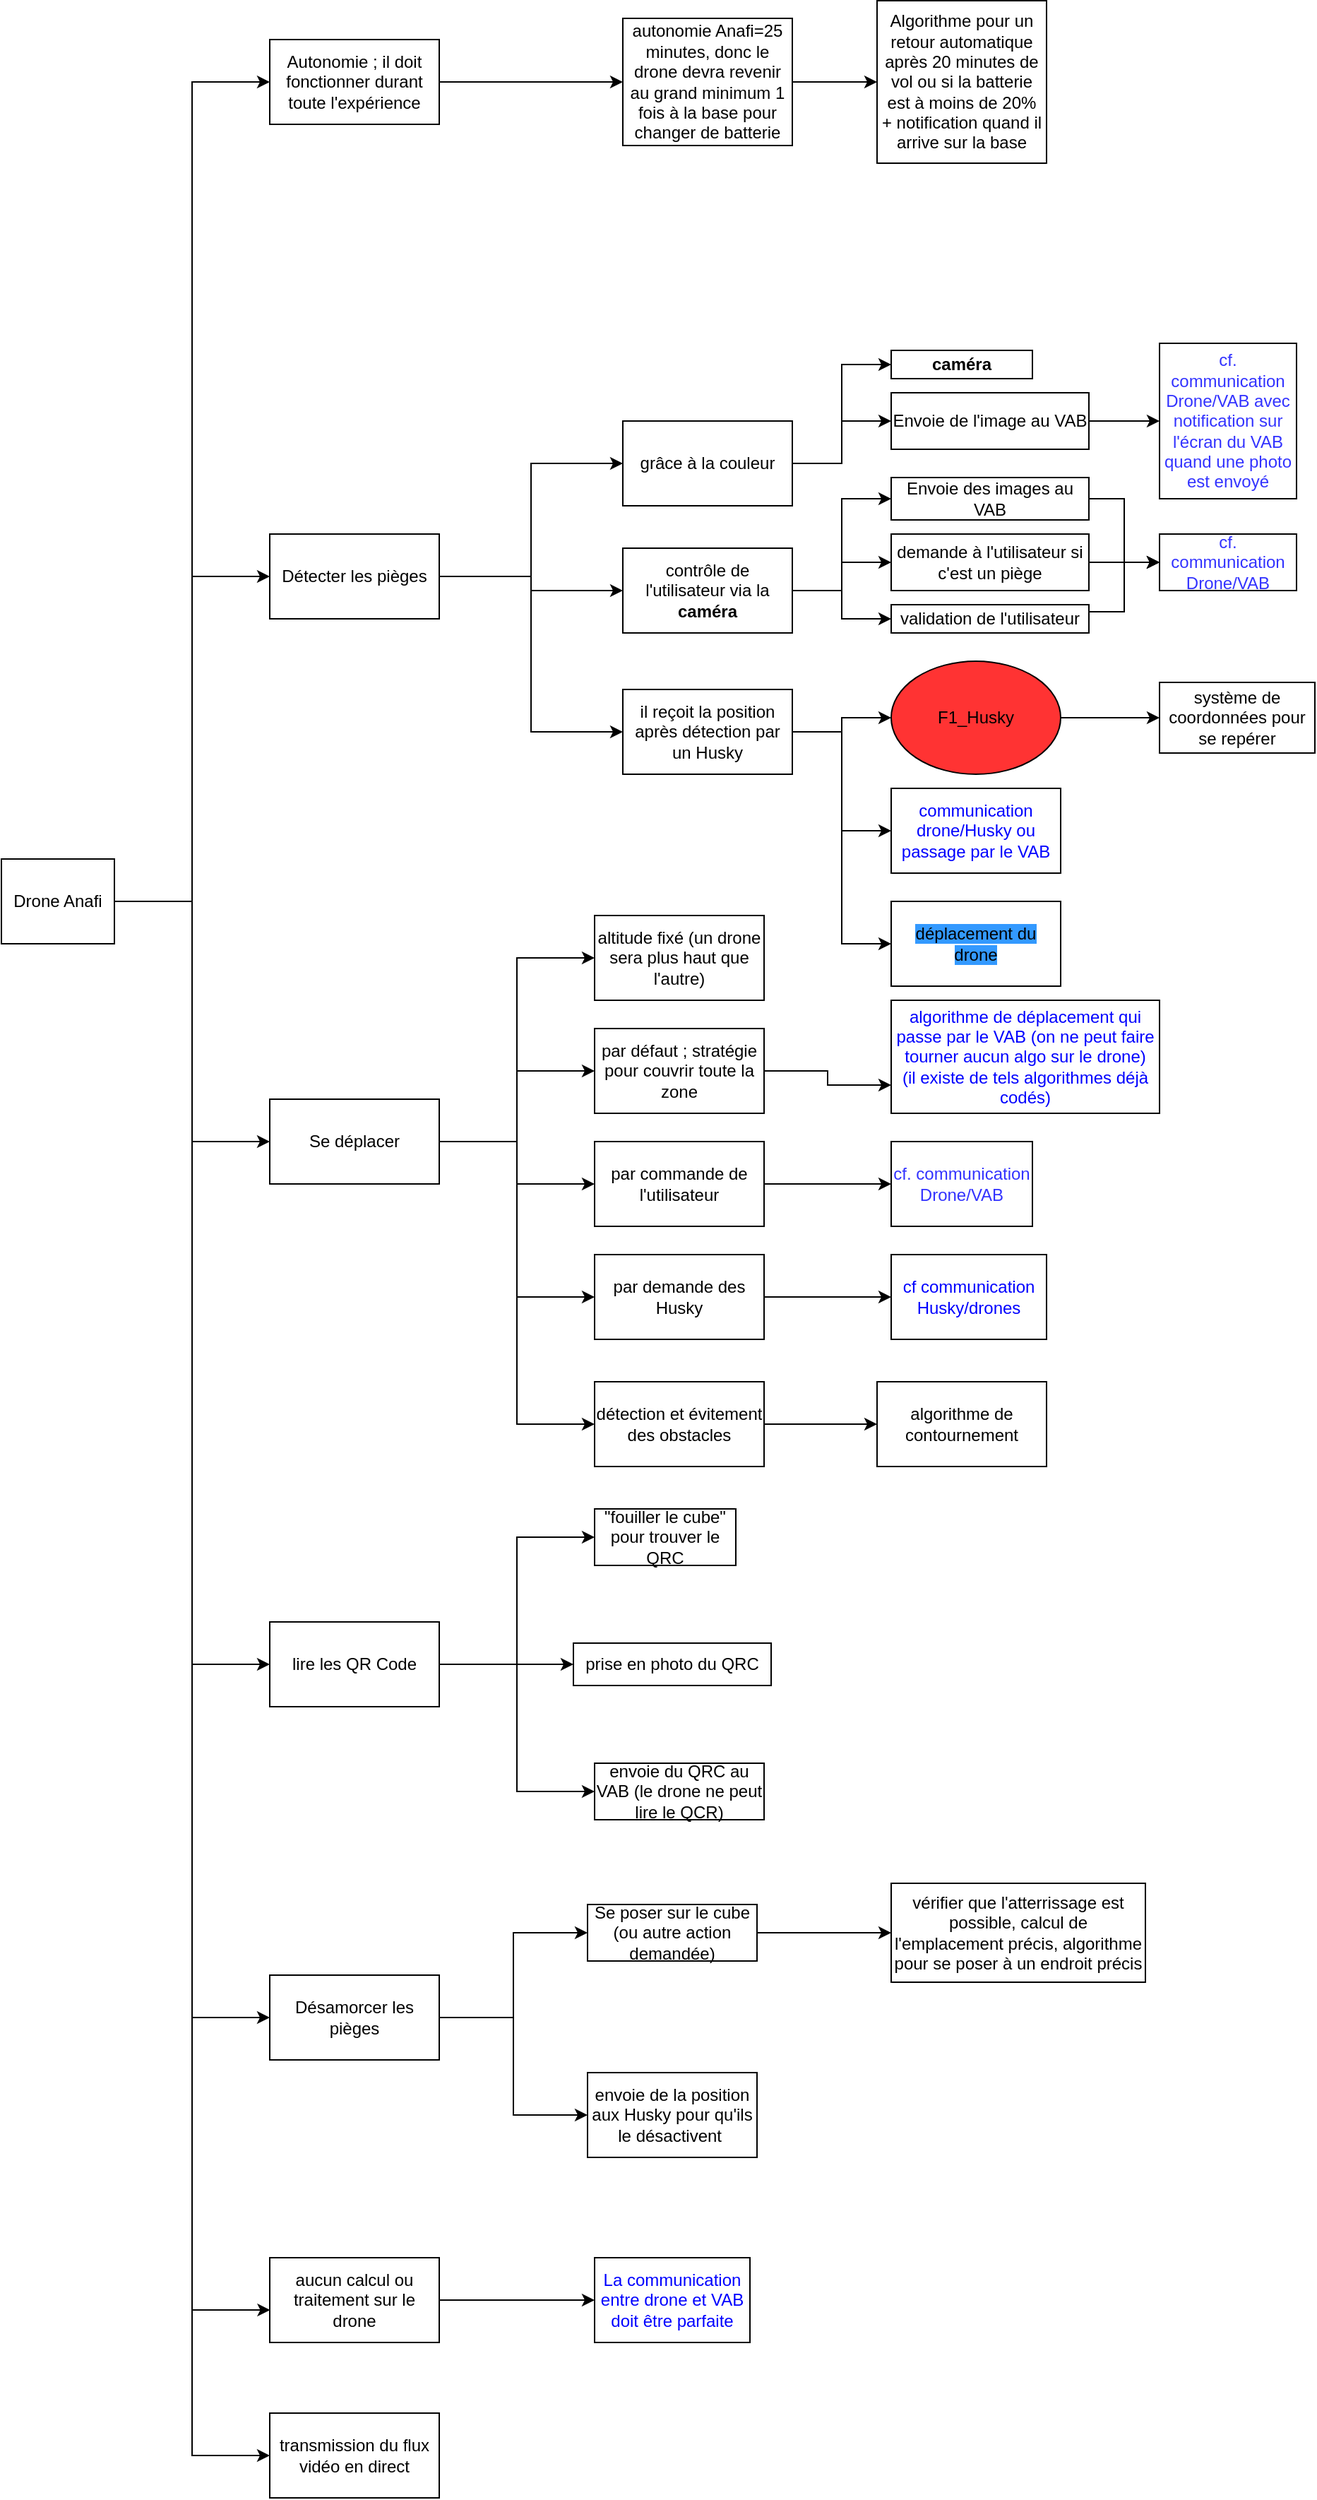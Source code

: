 <mxfile version="16.2.4" type="github"><diagram id="OM3lx3goNTmFPO1qKr1K" name="Page-1"><mxGraphModel dx="1695" dy="1559" grid="1" gridSize="10" guides="1" tooltips="1" connect="1" arrows="1" fold="1" page="1" pageScale="1" pageWidth="827" pageHeight="1169" math="0" shadow="0"><root><mxCell id="0"/><mxCell id="1" parent="0"/><mxCell id="ES-EeXoTM_ZExigbFJbH-40" style="edgeStyle=orthogonalEdgeStyle;rounded=0;orthogonalLoop=1;jettySize=auto;html=1;exitX=1;exitY=0.5;exitDx=0;exitDy=0;entryX=0;entryY=0.5;entryDx=0;entryDy=0;" parent="1" source="ES-EeXoTM_ZExigbFJbH-43" target="ES-EeXoTM_ZExigbFJbH-61" edge="1"><mxGeometry relative="1" as="geometry"/></mxCell><mxCell id="ES-EeXoTM_ZExigbFJbH-41" style="edgeStyle=orthogonalEdgeStyle;rounded=0;orthogonalLoop=1;jettySize=auto;html=1;exitX=1;exitY=0.5;exitDx=0;exitDy=0;entryX=0;entryY=0.5;entryDx=0;entryDy=0;" parent="1" source="ES-EeXoTM_ZExigbFJbH-43" target="ES-EeXoTM_ZExigbFJbH-66" edge="1"><mxGeometry relative="1" as="geometry"/></mxCell><mxCell id="ES-EeXoTM_ZExigbFJbH-42" style="edgeStyle=orthogonalEdgeStyle;rounded=0;orthogonalLoop=1;jettySize=auto;html=1;exitX=1;exitY=0.5;exitDx=0;exitDy=0;entryX=0;entryY=0.5;entryDx=0;entryDy=0;" parent="1" source="ES-EeXoTM_ZExigbFJbH-43" target="ES-EeXoTM_ZExigbFJbH-70" edge="1"><mxGeometry relative="1" as="geometry"/></mxCell><mxCell id="ES-EeXoTM_ZExigbFJbH-43" value="Détecter les pièges" style="rounded=0;whiteSpace=wrap;html=1;" parent="1" vertex="1"><mxGeometry x="90" y="80" width="120" height="60" as="geometry"/></mxCell><mxCell id="ES-EeXoTM_ZExigbFJbH-44" style="edgeStyle=orthogonalEdgeStyle;rounded=0;orthogonalLoop=1;jettySize=auto;html=1;exitX=1;exitY=0.5;exitDx=0;exitDy=0;entryX=0;entryY=0.5;entryDx=0;entryDy=0;fontColor=#000000;" parent="1" source="ES-EeXoTM_ZExigbFJbH-47" target="ES-EeXoTM_ZExigbFJbH-86" edge="1"><mxGeometry relative="1" as="geometry"/></mxCell><mxCell id="ES-EeXoTM_ZExigbFJbH-45" style="edgeStyle=orthogonalEdgeStyle;rounded=0;orthogonalLoop=1;jettySize=auto;html=1;exitX=1;exitY=0.5;exitDx=0;exitDy=0;entryX=0;entryY=0.5;entryDx=0;entryDy=0;fontColor=#000000;" parent="1" source="ES-EeXoTM_ZExigbFJbH-47" target="ES-EeXoTM_ZExigbFJbH-88" edge="1"><mxGeometry relative="1" as="geometry"/></mxCell><mxCell id="ES-EeXoTM_ZExigbFJbH-46" style="edgeStyle=orthogonalEdgeStyle;rounded=0;orthogonalLoop=1;jettySize=auto;html=1;exitX=1;exitY=0.5;exitDx=0;exitDy=0;entryX=0;entryY=0.5;entryDx=0;entryDy=0;fontColor=#000000;" parent="1" source="ES-EeXoTM_ZExigbFJbH-47" target="ES-EeXoTM_ZExigbFJbH-90" edge="1"><mxGeometry relative="1" as="geometry"/></mxCell><mxCell id="ES-EeXoTM_ZExigbFJbH-124" style="edgeStyle=orthogonalEdgeStyle;rounded=0;orthogonalLoop=1;jettySize=auto;html=1;exitX=1;exitY=0.5;exitDx=0;exitDy=0;entryX=0;entryY=0.5;entryDx=0;entryDy=0;" parent="1" source="ES-EeXoTM_ZExigbFJbH-47" target="ES-EeXoTM_ZExigbFJbH-123" edge="1"><mxGeometry relative="1" as="geometry"/></mxCell><mxCell id="ES-EeXoTM_ZExigbFJbH-127" style="edgeStyle=orthogonalEdgeStyle;rounded=0;orthogonalLoop=1;jettySize=auto;html=1;exitX=1;exitY=0.5;exitDx=0;exitDy=0;entryX=0;entryY=0.5;entryDx=0;entryDy=0;" parent="1" source="ES-EeXoTM_ZExigbFJbH-47" target="ES-EeXoTM_ZExigbFJbH-126" edge="1"><mxGeometry relative="1" as="geometry"/></mxCell><mxCell id="ES-EeXoTM_ZExigbFJbH-47" value="Se déplacer" style="rounded=0;whiteSpace=wrap;html=1;" parent="1" vertex="1"><mxGeometry x="90" y="480" width="120" height="60" as="geometry"/></mxCell><mxCell id="ES-EeXoTM_ZExigbFJbH-48" style="edgeStyle=orthogonalEdgeStyle;rounded=0;orthogonalLoop=1;jettySize=auto;html=1;exitX=1;exitY=0.5;exitDx=0;exitDy=0;entryX=0;entryY=0.5;entryDx=0;entryDy=0;fontColor=#000000;" parent="1" source="ES-EeXoTM_ZExigbFJbH-50" target="ES-EeXoTM_ZExigbFJbH-103" edge="1"><mxGeometry relative="1" as="geometry"/></mxCell><mxCell id="ES-EeXoTM_ZExigbFJbH-49" style="edgeStyle=orthogonalEdgeStyle;rounded=0;orthogonalLoop=1;jettySize=auto;html=1;exitX=1;exitY=0.5;exitDx=0;exitDy=0;entryX=0;entryY=0.5;entryDx=0;entryDy=0;fontColor=#000000;" parent="1" source="ES-EeXoTM_ZExigbFJbH-50" target="ES-EeXoTM_ZExigbFJbH-106" edge="1"><mxGeometry relative="1" as="geometry"/></mxCell><mxCell id="ES-EeXoTM_ZExigbFJbH-50" value="Désamorcer les pièges" style="rounded=0;whiteSpace=wrap;html=1;" parent="1" vertex="1"><mxGeometry x="90" y="1100" width="120" height="60" as="geometry"/></mxCell><mxCell id="ES-EeXoTM_ZExigbFJbH-51" style="edgeStyle=orthogonalEdgeStyle;rounded=0;orthogonalLoop=1;jettySize=auto;html=1;exitX=1;exitY=0.5;exitDx=0;exitDy=0;entryX=0;entryY=0.5;entryDx=0;entryDy=0;fontColor=#000000;" parent="1" source="ES-EeXoTM_ZExigbFJbH-52" target="ES-EeXoTM_ZExigbFJbH-110" edge="1"><mxGeometry relative="1" as="geometry"/></mxCell><mxCell id="ES-EeXoTM_ZExigbFJbH-52" value="aucun calcul ou traitement sur le drone" style="rounded=0;whiteSpace=wrap;html=1;" parent="1" vertex="1"><mxGeometry x="90" y="1300" width="120" height="60" as="geometry"/></mxCell><mxCell id="ES-EeXoTM_ZExigbFJbH-53" style="edgeStyle=orthogonalEdgeStyle;rounded=0;orthogonalLoop=1;jettySize=auto;html=1;entryX=0;entryY=0.5;entryDx=0;entryDy=0;" parent="1" source="ES-EeXoTM_ZExigbFJbH-58" target="ES-EeXoTM_ZExigbFJbH-43" edge="1"><mxGeometry relative="1" as="geometry"/></mxCell><mxCell id="ES-EeXoTM_ZExigbFJbH-54" style="edgeStyle=orthogonalEdgeStyle;rounded=0;orthogonalLoop=1;jettySize=auto;html=1;exitX=1;exitY=0.5;exitDx=0;exitDy=0;entryX=0;entryY=0.5;entryDx=0;entryDy=0;" parent="1" source="ES-EeXoTM_ZExigbFJbH-58" target="ES-EeXoTM_ZExigbFJbH-47" edge="1"><mxGeometry relative="1" as="geometry"/></mxCell><mxCell id="ES-EeXoTM_ZExigbFJbH-55" style="edgeStyle=orthogonalEdgeStyle;rounded=0;orthogonalLoop=1;jettySize=auto;html=1;exitX=1;exitY=0.5;exitDx=0;exitDy=0;entryX=0;entryY=0.5;entryDx=0;entryDy=0;" parent="1" source="ES-EeXoTM_ZExigbFJbH-58" target="ES-EeXoTM_ZExigbFJbH-50" edge="1"><mxGeometry relative="1" as="geometry"/></mxCell><mxCell id="ES-EeXoTM_ZExigbFJbH-56" style="edgeStyle=orthogonalEdgeStyle;rounded=0;orthogonalLoop=1;jettySize=auto;html=1;entryX=0.002;entryY=0.617;entryDx=0;entryDy=0;entryPerimeter=0;" parent="1" source="ES-EeXoTM_ZExigbFJbH-58" target="ES-EeXoTM_ZExigbFJbH-52" edge="1"><mxGeometry relative="1" as="geometry"/></mxCell><mxCell id="ES-EeXoTM_ZExigbFJbH-57" style="edgeStyle=orthogonalEdgeStyle;rounded=0;orthogonalLoop=1;jettySize=auto;html=1;exitX=1;exitY=0.5;exitDx=0;exitDy=0;entryX=0;entryY=0.5;entryDx=0;entryDy=0;fontColor=#000000;" parent="1" source="ES-EeXoTM_ZExigbFJbH-58" target="ES-EeXoTM_ZExigbFJbH-98" edge="1"><mxGeometry relative="1" as="geometry"/></mxCell><mxCell id="ES-EeXoTM_ZExigbFJbH-112" style="edgeStyle=orthogonalEdgeStyle;rounded=0;orthogonalLoop=1;jettySize=auto;html=1;exitX=1;exitY=0.5;exitDx=0;exitDy=0;entryX=0;entryY=0.5;entryDx=0;entryDy=0;" parent="1" source="ES-EeXoTM_ZExigbFJbH-58" target="ES-EeXoTM_ZExigbFJbH-111" edge="1"><mxGeometry relative="1" as="geometry"/></mxCell><mxCell id="ES-EeXoTM_ZExigbFJbH-132" style="edgeStyle=orthogonalEdgeStyle;rounded=0;orthogonalLoop=1;jettySize=auto;html=1;exitX=1;exitY=0.5;exitDx=0;exitDy=0;entryX=0;entryY=0.5;entryDx=0;entryDy=0;" parent="1" source="ES-EeXoTM_ZExigbFJbH-58" target="ES-EeXoTM_ZExigbFJbH-131" edge="1"><mxGeometry relative="1" as="geometry"/></mxCell><mxCell id="ES-EeXoTM_ZExigbFJbH-58" value="Drone Anafi" style="rounded=0;whiteSpace=wrap;html=1;" parent="1" vertex="1"><mxGeometry x="-100" y="310" width="80" height="60" as="geometry"/></mxCell><mxCell id="ES-EeXoTM_ZExigbFJbH-59" style="edgeStyle=orthogonalEdgeStyle;rounded=0;orthogonalLoop=1;jettySize=auto;html=1;exitX=1;exitY=0.5;exitDx=0;exitDy=0;entryX=0;entryY=0.5;entryDx=0;entryDy=0;fontColor=#000000;" parent="1" source="ES-EeXoTM_ZExigbFJbH-61" target="ES-EeXoTM_ZExigbFJbH-77" edge="1"><mxGeometry relative="1" as="geometry"/></mxCell><mxCell id="ES-EeXoTM_ZExigbFJbH-60" style="edgeStyle=orthogonalEdgeStyle;rounded=0;orthogonalLoop=1;jettySize=auto;html=1;exitX=1;exitY=0.5;exitDx=0;exitDy=0;entryX=0;entryY=0.5;entryDx=0;entryDy=0;fontColor=#000000;" parent="1" source="ES-EeXoTM_ZExigbFJbH-61" target="ES-EeXoTM_ZExigbFJbH-79" edge="1"><mxGeometry relative="1" as="geometry"/></mxCell><mxCell id="ES-EeXoTM_ZExigbFJbH-61" value="grâce à la couleur" style="rounded=0;whiteSpace=wrap;html=1;" parent="1" vertex="1"><mxGeometry x="340" width="120" height="60" as="geometry"/></mxCell><mxCell id="ES-EeXoTM_ZExigbFJbH-64" style="edgeStyle=orthogonalEdgeStyle;rounded=0;orthogonalLoop=1;jettySize=auto;html=1;exitX=1;exitY=0.5;exitDx=0;exitDy=0;entryX=0;entryY=0.5;entryDx=0;entryDy=0;fontColor=#000000;" parent="1" source="ES-EeXoTM_ZExigbFJbH-66" target="ES-EeXoTM_ZExigbFJbH-74" edge="1"><mxGeometry relative="1" as="geometry"/></mxCell><mxCell id="ES-EeXoTM_ZExigbFJbH-65" style="edgeStyle=orthogonalEdgeStyle;rounded=0;orthogonalLoop=1;jettySize=auto;html=1;exitX=1;exitY=0.5;exitDx=0;exitDy=0;entryX=0;entryY=0.5;entryDx=0;entryDy=0;fontColor=#000000;" parent="1" source="ES-EeXoTM_ZExigbFJbH-66" target="ES-EeXoTM_ZExigbFJbH-75" edge="1"><mxGeometry relative="1" as="geometry"/></mxCell><mxCell id="ES-EeXoTM_ZExigbFJbH-118" style="edgeStyle=orthogonalEdgeStyle;rounded=0;orthogonalLoop=1;jettySize=auto;html=1;entryX=0;entryY=0.5;entryDx=0;entryDy=0;" parent="1" source="ES-EeXoTM_ZExigbFJbH-66" target="ES-EeXoTM_ZExigbFJbH-117" edge="1"><mxGeometry relative="1" as="geometry"/></mxCell><mxCell id="ES-EeXoTM_ZExigbFJbH-66" value="contrôle de l'utilisateur via la &lt;b&gt;caméra&lt;/b&gt;" style="rounded=0;whiteSpace=wrap;html=1;" parent="1" vertex="1"><mxGeometry x="340" y="90" width="120" height="60" as="geometry"/></mxCell><mxCell id="ES-EeXoTM_ZExigbFJbH-67" style="edgeStyle=orthogonalEdgeStyle;rounded=0;orthogonalLoop=1;jettySize=auto;html=1;exitX=1;exitY=0.5;exitDx=0;exitDy=0;entryX=0;entryY=0.5;entryDx=0;entryDy=0;fontColor=#FF3333;" parent="1" source="ES-EeXoTM_ZExigbFJbH-70" target="ES-EeXoTM_ZExigbFJbH-72" edge="1"><mxGeometry relative="1" as="geometry"/></mxCell><mxCell id="ES-EeXoTM_ZExigbFJbH-68" style="edgeStyle=orthogonalEdgeStyle;rounded=0;orthogonalLoop=1;jettySize=auto;html=1;exitX=1;exitY=0.5;exitDx=0;exitDy=0;entryX=0;entryY=0.5;entryDx=0;entryDy=0;fontColor=#0000FF;" parent="1" source="ES-EeXoTM_ZExigbFJbH-70" target="ES-EeXoTM_ZExigbFJbH-81" edge="1"><mxGeometry relative="1" as="geometry"/></mxCell><mxCell id="ES-EeXoTM_ZExigbFJbH-69" style="edgeStyle=orthogonalEdgeStyle;rounded=0;orthogonalLoop=1;jettySize=auto;html=1;exitX=1;exitY=0.5;exitDx=0;exitDy=0;entryX=0;entryY=0.5;entryDx=0;entryDy=0;fontColor=#000000;" parent="1" source="ES-EeXoTM_ZExigbFJbH-70" target="ES-EeXoTM_ZExigbFJbH-82" edge="1"><mxGeometry relative="1" as="geometry"/></mxCell><mxCell id="ES-EeXoTM_ZExigbFJbH-70" value="il reçoit la position après détection par un Husky" style="rounded=0;whiteSpace=wrap;html=1;" parent="1" vertex="1"><mxGeometry x="340" y="190" width="120" height="60" as="geometry"/></mxCell><mxCell id="ES-EeXoTM_ZExigbFJbH-71" style="edgeStyle=orthogonalEdgeStyle;rounded=0;orthogonalLoop=1;jettySize=auto;html=1;exitX=1;exitY=0.5;exitDx=0;exitDy=0;entryX=0;entryY=0.5;entryDx=0;entryDy=0;fontColor=#000000;" parent="1" source="ES-EeXoTM_ZExigbFJbH-72" target="ES-EeXoTM_ZExigbFJbH-83" edge="1"><mxGeometry relative="1" as="geometry"/></mxCell><mxCell id="ES-EeXoTM_ZExigbFJbH-72" value="F1_Husky" style="ellipse;whiteSpace=wrap;html=1;fillColor=#FF3333;" parent="1" vertex="1"><mxGeometry x="530" y="170" width="120" height="80" as="geometry"/></mxCell><mxCell id="ES-EeXoTM_ZExigbFJbH-73" style="edgeStyle=orthogonalEdgeStyle;rounded=0;orthogonalLoop=1;jettySize=auto;html=1;exitX=1;exitY=0.5;exitDx=0;exitDy=0;entryX=0;entryY=0.5;entryDx=0;entryDy=0;fontColor=#3333FF;" parent="1" source="ES-EeXoTM_ZExigbFJbH-74" target="ES-EeXoTM_ZExigbFJbH-76" edge="1"><mxGeometry relative="1" as="geometry"/></mxCell><mxCell id="ES-EeXoTM_ZExigbFJbH-74" value="&lt;font color=&quot;#000000&quot;&gt;demande à l'utilisateur si c'est un piège&lt;/font&gt;" style="rounded=0;whiteSpace=wrap;html=1;fontColor=#FF3333;fillColor=#FFFFFF;" parent="1" vertex="1"><mxGeometry x="530" y="80" width="140" height="40" as="geometry"/></mxCell><mxCell id="ES-EeXoTM_ZExigbFJbH-120" style="edgeStyle=orthogonalEdgeStyle;rounded=0;orthogonalLoop=1;jettySize=auto;html=1;exitX=1;exitY=0.25;exitDx=0;exitDy=0;entryX=0;entryY=0.5;entryDx=0;entryDy=0;" parent="1" source="ES-EeXoTM_ZExigbFJbH-75" target="ES-EeXoTM_ZExigbFJbH-76" edge="1"><mxGeometry relative="1" as="geometry"/></mxCell><mxCell id="ES-EeXoTM_ZExigbFJbH-75" value="validation de l'utilisateur" style="rounded=0;whiteSpace=wrap;html=1;labelBackgroundColor=none;fontColor=#000000;fillColor=#FFFFFF;" parent="1" vertex="1"><mxGeometry x="530" y="130" width="140" height="20" as="geometry"/></mxCell><mxCell id="ES-EeXoTM_ZExigbFJbH-76" value="&lt;font color=&quot;#3333ff&quot;&gt;cf. communication Drone/VAB&lt;/font&gt;" style="rounded=0;whiteSpace=wrap;html=1;labelBackgroundColor=none;fontColor=#000000;fillColor=#FFFFFF;" parent="1" vertex="1"><mxGeometry x="720" y="80" width="97" height="40" as="geometry"/></mxCell><mxCell id="ES-EeXoTM_ZExigbFJbH-77" value="&lt;font color=&quot;#000000&quot;&gt;&lt;b&gt;caméra&lt;/b&gt;&lt;/font&gt;" style="rounded=0;whiteSpace=wrap;html=1;labelBackgroundColor=none;fontColor=#3333FF;fillColor=#FFFFFF;" parent="1" vertex="1"><mxGeometry x="530" y="-50" width="100" height="20" as="geometry"/></mxCell><mxCell id="ES-EeXoTM_ZExigbFJbH-122" style="edgeStyle=orthogonalEdgeStyle;rounded=0;orthogonalLoop=1;jettySize=auto;html=1;exitX=1;exitY=0.5;exitDx=0;exitDy=0;entryX=0;entryY=0.5;entryDx=0;entryDy=0;" parent="1" source="ES-EeXoTM_ZExigbFJbH-79" target="ES-EeXoTM_ZExigbFJbH-121" edge="1"><mxGeometry relative="1" as="geometry"/></mxCell><mxCell id="ES-EeXoTM_ZExigbFJbH-79" value="Envoie de l'image au VAB" style="rounded=0;whiteSpace=wrap;html=1;labelBackgroundColor=none;fontColor=#000000;fillColor=#FFFFFF;" parent="1" vertex="1"><mxGeometry x="530" y="-20" width="140" height="40" as="geometry"/></mxCell><mxCell id="ES-EeXoTM_ZExigbFJbH-81" value="&lt;font color=&quot;#0000ff&quot;&gt;communication drone/Husky ou passage par le VAB&lt;/font&gt;" style="rounded=0;whiteSpace=wrap;html=1;labelBackgroundColor=none;fontColor=#000000;fillColor=#FFFFFF;" parent="1" vertex="1"><mxGeometry x="530" y="260" width="120" height="60" as="geometry"/></mxCell><mxCell id="ES-EeXoTM_ZExigbFJbH-82" value="&lt;font color=&quot;#000000&quot; style=&quot;background-color: rgb(51 , 153 , 255)&quot;&gt;déplacement du drone&lt;/font&gt;" style="rounded=0;whiteSpace=wrap;html=1;labelBackgroundColor=none;fontColor=#0000FF;fillColor=#FFFFFF;" parent="1" vertex="1"><mxGeometry x="530" y="340" width="120" height="60" as="geometry"/></mxCell><mxCell id="ES-EeXoTM_ZExigbFJbH-83" value="système de coordonnées pour se repérer" style="rounded=0;whiteSpace=wrap;html=1;labelBackgroundColor=none;" parent="1" vertex="1"><mxGeometry x="720" y="185" width="110" height="50" as="geometry"/></mxCell><mxCell id="ES-EeXoTM_ZExigbFJbH-84" style="edgeStyle=orthogonalEdgeStyle;rounded=0;orthogonalLoop=1;jettySize=auto;html=1;exitX=1;exitY=0.5;exitDx=0;exitDy=0;entryX=0;entryY=0.75;entryDx=0;entryDy=0;fontColor=#0000FF;" parent="1" source="ES-EeXoTM_ZExigbFJbH-86" target="ES-EeXoTM_ZExigbFJbH-93" edge="1"><mxGeometry relative="1" as="geometry"/></mxCell><mxCell id="ES-EeXoTM_ZExigbFJbH-86" value="par défaut ; stratégie pour couvrir toute la zone" style="rounded=0;whiteSpace=wrap;html=1;labelBackgroundColor=none;fontColor=#000000;strokeColor=#000000;fillColor=default;" parent="1" vertex="1"><mxGeometry x="320" y="430" width="120" height="60" as="geometry"/></mxCell><mxCell id="ES-EeXoTM_ZExigbFJbH-87" style="edgeStyle=orthogonalEdgeStyle;rounded=0;orthogonalLoop=1;jettySize=auto;html=1;exitX=1;exitY=0.5;exitDx=0;exitDy=0;entryX=0;entryY=0.5;entryDx=0;entryDy=0;fontColor=#000000;" parent="1" source="ES-EeXoTM_ZExigbFJbH-88" target="ES-EeXoTM_ZExigbFJbH-92" edge="1"><mxGeometry relative="1" as="geometry"/></mxCell><mxCell id="ES-EeXoTM_ZExigbFJbH-88" value="par commande de l'utilisateur" style="rounded=0;whiteSpace=wrap;html=1;labelBackgroundColor=none;fontColor=#000000;strokeColor=#000000;fillColor=default;" parent="1" vertex="1"><mxGeometry x="320" y="510" width="120" height="60" as="geometry"/></mxCell><mxCell id="ES-EeXoTM_ZExigbFJbH-89" style="edgeStyle=orthogonalEdgeStyle;rounded=0;orthogonalLoop=1;jettySize=auto;html=1;exitX=1;exitY=0.5;exitDx=0;exitDy=0;entryX=0;entryY=0.5;entryDx=0;entryDy=0;fontColor=#000000;" parent="1" source="ES-EeXoTM_ZExigbFJbH-90" target="ES-EeXoTM_ZExigbFJbH-91" edge="1"><mxGeometry relative="1" as="geometry"/></mxCell><mxCell id="ES-EeXoTM_ZExigbFJbH-90" value="par demande des Husky" style="rounded=0;whiteSpace=wrap;html=1;labelBackgroundColor=none;fontColor=#000000;strokeColor=#000000;fillColor=default;" parent="1" vertex="1"><mxGeometry x="320" y="590" width="120" height="60" as="geometry"/></mxCell><mxCell id="ES-EeXoTM_ZExigbFJbH-91" value="&lt;font color=&quot;#0000ff&quot;&gt;cf communication Husky/drones&lt;/font&gt;" style="rounded=0;whiteSpace=wrap;html=1;labelBackgroundColor=none;fontColor=#000000;strokeColor=#000000;fillColor=default;" parent="1" vertex="1"><mxGeometry x="530" y="590" width="110" height="60" as="geometry"/></mxCell><mxCell id="ES-EeXoTM_ZExigbFJbH-92" value="&lt;font color=&quot;#3333ff&quot;&gt;cf. communication Drone/VAB&lt;/font&gt;" style="rounded=0;whiteSpace=wrap;html=1;labelBackgroundColor=none;fontColor=#000000;fillColor=#FFFFFF;" parent="1" vertex="1"><mxGeometry x="530" y="510" width="100" height="60" as="geometry"/></mxCell><mxCell id="ES-EeXoTM_ZExigbFJbH-93" value="algorithme de déplacement qui passe par le VAB (on ne peut faire tourner aucun algo sur le drone)&lt;br&gt;(il existe de tels algorithmes déjà codés)" style="rounded=0;whiteSpace=wrap;html=1;labelBackgroundColor=none;fontColor=#0000FF;strokeColor=#000000;fillColor=default;" parent="1" vertex="1"><mxGeometry x="530" y="410" width="190" height="80" as="geometry"/></mxCell><mxCell id="ES-EeXoTM_ZExigbFJbH-95" style="edgeStyle=orthogonalEdgeStyle;rounded=0;orthogonalLoop=1;jettySize=auto;html=1;exitX=1;exitY=0.5;exitDx=0;exitDy=0;entryX=0;entryY=0.5;entryDx=0;entryDy=0;fontColor=#000000;" parent="1" source="ES-EeXoTM_ZExigbFJbH-98" target="ES-EeXoTM_ZExigbFJbH-99" edge="1"><mxGeometry relative="1" as="geometry"/></mxCell><mxCell id="ES-EeXoTM_ZExigbFJbH-96" style="edgeStyle=orthogonalEdgeStyle;rounded=0;orthogonalLoop=1;jettySize=auto;html=1;exitX=1;exitY=0.5;exitDx=0;exitDy=0;entryX=0;entryY=0.5;entryDx=0;entryDy=0;fontColor=#000000;" parent="1" source="ES-EeXoTM_ZExigbFJbH-98" target="ES-EeXoTM_ZExigbFJbH-100" edge="1"><mxGeometry relative="1" as="geometry"/></mxCell><mxCell id="ES-EeXoTM_ZExigbFJbH-97" style="edgeStyle=orthogonalEdgeStyle;rounded=0;orthogonalLoop=1;jettySize=auto;html=1;exitX=1;exitY=0.5;exitDx=0;exitDy=0;entryX=0;entryY=0.5;entryDx=0;entryDy=0;fontColor=#000000;" parent="1" source="ES-EeXoTM_ZExigbFJbH-98" target="ES-EeXoTM_ZExigbFJbH-108" edge="1"><mxGeometry relative="1" as="geometry"/></mxCell><mxCell id="ES-EeXoTM_ZExigbFJbH-98" value="&lt;font color=&quot;#000000&quot;&gt;lire les QR Code&lt;/font&gt;" style="rounded=0;whiteSpace=wrap;html=1;labelBackgroundColor=none;fontColor=#0000FF;strokeColor=#000000;fillColor=default;" parent="1" vertex="1"><mxGeometry x="90" y="850" width="120" height="60" as="geometry"/></mxCell><mxCell id="ES-EeXoTM_ZExigbFJbH-99" value="&quot;fouiller le cube&quot; pour trouver le QRC" style="rounded=0;whiteSpace=wrap;html=1;labelBackgroundColor=none;fontColor=#000000;strokeColor=#000000;fillColor=default;" parent="1" vertex="1"><mxGeometry x="320" y="770" width="100" height="40" as="geometry"/></mxCell><mxCell id="ES-EeXoTM_ZExigbFJbH-100" value="envoie du QRC au VAB (le drone ne peut lire le QCR)" style="rounded=0;whiteSpace=wrap;html=1;labelBackgroundColor=none;fontColor=#000000;strokeColor=#000000;fillColor=default;" parent="1" vertex="1"><mxGeometry x="320" y="950" width="120" height="40" as="geometry"/></mxCell><mxCell id="ES-EeXoTM_ZExigbFJbH-101" style="edgeStyle=orthogonalEdgeStyle;rounded=0;orthogonalLoop=1;jettySize=auto;html=1;exitX=1;exitY=0.5;exitDx=0;exitDy=0;entryX=0;entryY=0.5;entryDx=0;entryDy=0;fontColor=#000000;" parent="1" source="ES-EeXoTM_ZExigbFJbH-103" target="ES-EeXoTM_ZExigbFJbH-104" edge="1"><mxGeometry relative="1" as="geometry"/></mxCell><mxCell id="ES-EeXoTM_ZExigbFJbH-103" value="Se poser sur le cube (ou autre action demandée)" style="rounded=0;whiteSpace=wrap;html=1;labelBackgroundColor=none;fontColor=#000000;strokeColor=#000000;fillColor=default;" parent="1" vertex="1"><mxGeometry x="315" y="1050" width="120" height="40" as="geometry"/></mxCell><mxCell id="ES-EeXoTM_ZExigbFJbH-104" value="vérifier que l'atterrissage est possible, calcul de l'emplacement précis, algorithme pour se poser à un endroit précis" style="rounded=0;whiteSpace=wrap;html=1;labelBackgroundColor=none;fontColor=#000000;strokeColor=#000000;fillColor=default;" parent="1" vertex="1"><mxGeometry x="530" y="1035" width="180" height="70" as="geometry"/></mxCell><mxCell id="ES-EeXoTM_ZExigbFJbH-106" value="envoie de la position aux Husky pour qu'ils le désactivent&amp;nbsp;" style="rounded=0;whiteSpace=wrap;html=1;labelBackgroundColor=none;fontColor=#000000;strokeColor=#000000;fillColor=default;" parent="1" vertex="1"><mxGeometry x="315" y="1169" width="120" height="60" as="geometry"/></mxCell><mxCell id="ES-EeXoTM_ZExigbFJbH-108" value="prise en photo du QRC" style="rounded=0;whiteSpace=wrap;html=1;labelBackgroundColor=none;fontColor=#000000;strokeColor=#000000;fillColor=default;" parent="1" vertex="1"><mxGeometry x="305" y="865" width="140" height="30" as="geometry"/></mxCell><mxCell id="ES-EeXoTM_ZExigbFJbH-110" value="&lt;font color=&quot;#0000ff&quot;&gt;La communication entre drone et VAB doit être parfaite&lt;/font&gt;" style="rounded=0;whiteSpace=wrap;html=1;labelBackgroundColor=none;fontColor=#000000;strokeColor=#000000;fillColor=default;" parent="1" vertex="1"><mxGeometry x="320" y="1300" width="110" height="60" as="geometry"/></mxCell><mxCell id="ES-EeXoTM_ZExigbFJbH-114" style="edgeStyle=orthogonalEdgeStyle;rounded=0;orthogonalLoop=1;jettySize=auto;html=1;exitX=1;exitY=0.5;exitDx=0;exitDy=0;" parent="1" source="ES-EeXoTM_ZExigbFJbH-111" target="ES-EeXoTM_ZExigbFJbH-113" edge="1"><mxGeometry relative="1" as="geometry"/></mxCell><mxCell id="ES-EeXoTM_ZExigbFJbH-111" value="Autonomie ; il doit fonctionner durant toute l'expérience" style="rounded=0;whiteSpace=wrap;html=1;" parent="1" vertex="1"><mxGeometry x="90" y="-270" width="120" height="60" as="geometry"/></mxCell><mxCell id="ES-EeXoTM_ZExigbFJbH-116" value="" style="edgeStyle=orthogonalEdgeStyle;rounded=0;orthogonalLoop=1;jettySize=auto;html=1;" parent="1" source="ES-EeXoTM_ZExigbFJbH-113" target="ES-EeXoTM_ZExigbFJbH-115" edge="1"><mxGeometry relative="1" as="geometry"/></mxCell><mxCell id="ES-EeXoTM_ZExigbFJbH-113" value="autonomie Anafi=25 minutes, donc le drone devra revenir au grand minimum 1 fois à la base pour changer de batterie" style="rounded=0;whiteSpace=wrap;html=1;" parent="1" vertex="1"><mxGeometry x="340" y="-285" width="120" height="90" as="geometry"/></mxCell><mxCell id="ES-EeXoTM_ZExigbFJbH-115" value="Algorithme pour un retour automatique après 20 minutes de vol ou si la batterie est à moins de 20%&lt;br&gt;+ notification quand il arrive sur la base" style="rounded=0;whiteSpace=wrap;html=1;" parent="1" vertex="1"><mxGeometry x="520" y="-297.5" width="120" height="115" as="geometry"/></mxCell><mxCell id="ES-EeXoTM_ZExigbFJbH-119" style="edgeStyle=orthogonalEdgeStyle;rounded=0;orthogonalLoop=1;jettySize=auto;html=1;exitX=1;exitY=0.5;exitDx=0;exitDy=0;entryX=0;entryY=0.5;entryDx=0;entryDy=0;" parent="1" source="ES-EeXoTM_ZExigbFJbH-117" target="ES-EeXoTM_ZExigbFJbH-76" edge="1"><mxGeometry relative="1" as="geometry"/></mxCell><mxCell id="ES-EeXoTM_ZExigbFJbH-117" value="Envoie des images au VAB" style="rounded=0;whiteSpace=wrap;html=1;" parent="1" vertex="1"><mxGeometry x="530" y="40" width="140" height="30" as="geometry"/></mxCell><mxCell id="ES-EeXoTM_ZExigbFJbH-121" value="&lt;font color=&quot;#3333ff&quot;&gt;cf. communication Drone/VAB avec notification sur l'écran du VAB quand une photo est envoyé&lt;/font&gt;" style="rounded=0;whiteSpace=wrap;html=1;labelBackgroundColor=none;fontColor=#000000;fillColor=#FFFFFF;" parent="1" vertex="1"><mxGeometry x="720" y="-55" width="97" height="110" as="geometry"/></mxCell><mxCell id="ES-EeXoTM_ZExigbFJbH-123" value="altitude fixé (un drone sera plus haut que l'autre)" style="rounded=0;whiteSpace=wrap;html=1;" parent="1" vertex="1"><mxGeometry x="320" y="350" width="120" height="60" as="geometry"/></mxCell><mxCell id="ES-EeXoTM_ZExigbFJbH-130" value="" style="edgeStyle=orthogonalEdgeStyle;rounded=0;orthogonalLoop=1;jettySize=auto;html=1;" parent="1" source="ES-EeXoTM_ZExigbFJbH-126" target="ES-EeXoTM_ZExigbFJbH-129" edge="1"><mxGeometry relative="1" as="geometry"/></mxCell><mxCell id="ES-EeXoTM_ZExigbFJbH-126" value="détection et évitement des obstacles" style="rounded=0;whiteSpace=wrap;html=1;" parent="1" vertex="1"><mxGeometry x="320" y="680" width="120" height="60" as="geometry"/></mxCell><mxCell id="ES-EeXoTM_ZExigbFJbH-129" value="algorithme de contournement" style="rounded=0;whiteSpace=wrap;html=1;" parent="1" vertex="1"><mxGeometry x="520" y="680" width="120" height="60" as="geometry"/></mxCell><mxCell id="ES-EeXoTM_ZExigbFJbH-131" value="transmission du flux vidéo en direct" style="rounded=0;whiteSpace=wrap;html=1;" parent="1" vertex="1"><mxGeometry x="90" y="1410" width="120" height="60" as="geometry"/></mxCell></root></mxGraphModel></diagram></mxfile>